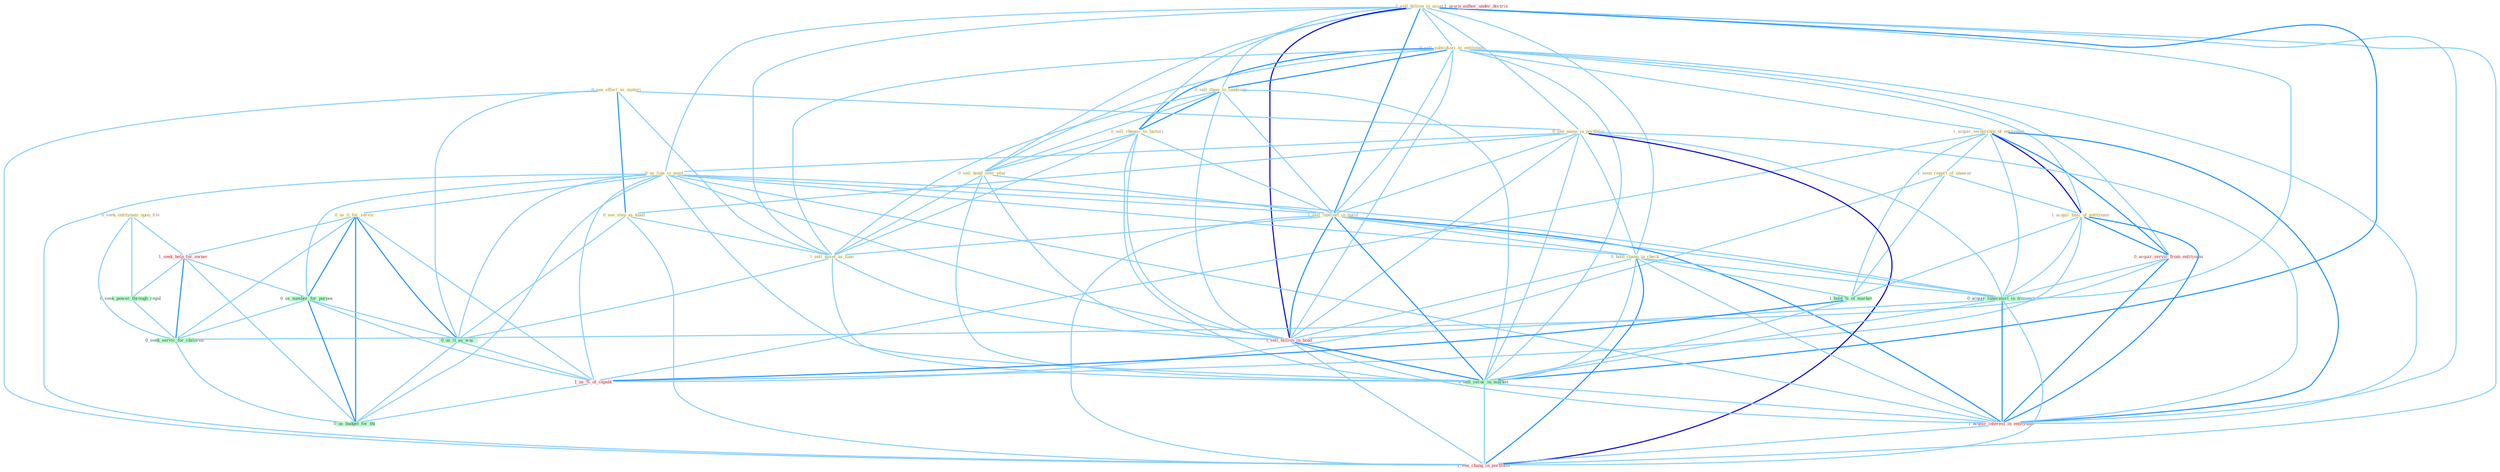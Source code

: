 Graph G{ 
    node
    [shape=polygon,style=filled,width=.5,height=.06,color="#BDFCC9",fixedsize=true,fontsize=4,
    fontcolor="#2f4f4f"];
    {node
    [color="#ffffe0", fontcolor="#8b7d6b"] "1_sell_billion_in_asset " "0_sell_subsidiari_to_entitynam " "0_seek_entitynam_upon_file " "1_acquir_ownership_of_entitynam " "1_seen_report_of_unawar " "0_sell_them_to_landscap " "0_see_effect_as_materi " "1_acquir_busi_of_entitynam " "0_see_name_in_portfolio " "0_see_step_as_knell " "0_sell_chemic_to_factori " "0_sell_bond_over_year " "0_us_line_in_meet " "1_sell_interest_in_build " "0_hold_chang_in_check " "1_sell_asset_as_loan " "0_us_it_for_servic "}
{node [color="#fff0f5", fontcolor="#b22222"] "1_seek_help_for_owner " "0_acquir_servic_from_entitynam " "1_sell_billion_in_bond " "1_usurp_author_under_doctrin " "1_us_%_of_capabl " "1_acquir_interest_in_entitynam " "1_see_chang_in_portfolio "}
edge [color="#B0E2FF"];

	"1_sell_billion_in_asset " -- "0_sell_subsidiari_to_entitynam " [w="1", color="#87cefa" ];
	"1_sell_billion_in_asset " -- "0_sell_them_to_landscap " [w="1", color="#87cefa" ];
	"1_sell_billion_in_asset " -- "0_see_name_in_portfolio " [w="1", color="#87cefa" ];
	"1_sell_billion_in_asset " -- "0_sell_chemic_to_factori " [w="1", color="#87cefa" ];
	"1_sell_billion_in_asset " -- "0_sell_bond_over_year " [w="1", color="#87cefa" ];
	"1_sell_billion_in_asset " -- "0_us_line_in_meet " [w="1", color="#87cefa" ];
	"1_sell_billion_in_asset " -- "1_sell_interest_in_build " [w="2", color="#1e90ff" , len=0.8];
	"1_sell_billion_in_asset " -- "0_hold_chang_in_check " [w="1", color="#87cefa" ];
	"1_sell_billion_in_asset " -- "1_sell_asset_as_loan " [w="1", color="#87cefa" ];
	"1_sell_billion_in_asset " -- "0_acquir_laboratori_in_transact " [w="1", color="#87cefa" ];
	"1_sell_billion_in_asset " -- "1_sell_billion_in_bond " [w="3", color="#0000cd" , len=0.6];
	"1_sell_billion_in_asset " -- "0_sell_secur_in_market " [w="2", color="#1e90ff" , len=0.8];
	"1_sell_billion_in_asset " -- "1_acquir_interest_in_entitynam " [w="1", color="#87cefa" ];
	"1_sell_billion_in_asset " -- "1_see_chang_in_portfolio " [w="1", color="#87cefa" ];
	"0_sell_subsidiari_to_entitynam " -- "1_acquir_ownership_of_entitynam " [w="1", color="#87cefa" ];
	"0_sell_subsidiari_to_entitynam " -- "0_sell_them_to_landscap " [w="2", color="#1e90ff" , len=0.8];
	"0_sell_subsidiari_to_entitynam " -- "1_acquir_busi_of_entitynam " [w="1", color="#87cefa" ];
	"0_sell_subsidiari_to_entitynam " -- "0_sell_chemic_to_factori " [w="2", color="#1e90ff" , len=0.8];
	"0_sell_subsidiari_to_entitynam " -- "0_sell_bond_over_year " [w="1", color="#87cefa" ];
	"0_sell_subsidiari_to_entitynam " -- "1_sell_interest_in_build " [w="1", color="#87cefa" ];
	"0_sell_subsidiari_to_entitynam " -- "1_sell_asset_as_loan " [w="1", color="#87cefa" ];
	"0_sell_subsidiari_to_entitynam " -- "0_acquir_servic_from_entitynam " [w="1", color="#87cefa" ];
	"0_sell_subsidiari_to_entitynam " -- "1_sell_billion_in_bond " [w="1", color="#87cefa" ];
	"0_sell_subsidiari_to_entitynam " -- "0_sell_secur_in_market " [w="1", color="#87cefa" ];
	"0_sell_subsidiari_to_entitynam " -- "1_acquir_interest_in_entitynam " [w="1", color="#87cefa" ];
	"0_seek_entitynam_upon_file " -- "1_seek_help_for_owner " [w="1", color="#87cefa" ];
	"0_seek_entitynam_upon_file " -- "0_seek_power_through_regul " [w="1", color="#87cefa" ];
	"0_seek_entitynam_upon_file " -- "0_seek_servic_for_children " [w="1", color="#87cefa" ];
	"1_acquir_ownership_of_entitynam " -- "1_seen_report_of_unawar " [w="1", color="#87cefa" ];
	"1_acquir_ownership_of_entitynam " -- "1_acquir_busi_of_entitynam " [w="3", color="#0000cd" , len=0.6];
	"1_acquir_ownership_of_entitynam " -- "0_acquir_servic_from_entitynam " [w="2", color="#1e90ff" , len=0.8];
	"1_acquir_ownership_of_entitynam " -- "1_hold_%_of_market " [w="1", color="#87cefa" ];
	"1_acquir_ownership_of_entitynam " -- "0_acquir_laboratori_in_transact " [w="1", color="#87cefa" ];
	"1_acquir_ownership_of_entitynam " -- "1_us_%_of_capabl " [w="1", color="#87cefa" ];
	"1_acquir_ownership_of_entitynam " -- "1_acquir_interest_in_entitynam " [w="2", color="#1e90ff" , len=0.8];
	"1_seen_report_of_unawar " -- "1_acquir_busi_of_entitynam " [w="1", color="#87cefa" ];
	"1_seen_report_of_unawar " -- "1_hold_%_of_market " [w="1", color="#87cefa" ];
	"1_seen_report_of_unawar " -- "1_us_%_of_capabl " [w="1", color="#87cefa" ];
	"0_sell_them_to_landscap " -- "0_sell_chemic_to_factori " [w="2", color="#1e90ff" , len=0.8];
	"0_sell_them_to_landscap " -- "0_sell_bond_over_year " [w="1", color="#87cefa" ];
	"0_sell_them_to_landscap " -- "1_sell_interest_in_build " [w="1", color="#87cefa" ];
	"0_sell_them_to_landscap " -- "1_sell_asset_as_loan " [w="1", color="#87cefa" ];
	"0_sell_them_to_landscap " -- "1_sell_billion_in_bond " [w="1", color="#87cefa" ];
	"0_sell_them_to_landscap " -- "0_sell_secur_in_market " [w="1", color="#87cefa" ];
	"0_see_effect_as_materi " -- "0_see_name_in_portfolio " [w="1", color="#87cefa" ];
	"0_see_effect_as_materi " -- "0_see_step_as_knell " [w="2", color="#1e90ff" , len=0.8];
	"0_see_effect_as_materi " -- "1_sell_asset_as_loan " [w="1", color="#87cefa" ];
	"0_see_effect_as_materi " -- "0_us_it_as_wai " [w="1", color="#87cefa" ];
	"0_see_effect_as_materi " -- "1_see_chang_in_portfolio " [w="1", color="#87cefa" ];
	"1_acquir_busi_of_entitynam " -- "0_acquir_servic_from_entitynam " [w="2", color="#1e90ff" , len=0.8];
	"1_acquir_busi_of_entitynam " -- "1_hold_%_of_market " [w="1", color="#87cefa" ];
	"1_acquir_busi_of_entitynam " -- "0_acquir_laboratori_in_transact " [w="1", color="#87cefa" ];
	"1_acquir_busi_of_entitynam " -- "1_us_%_of_capabl " [w="1", color="#87cefa" ];
	"1_acquir_busi_of_entitynam " -- "1_acquir_interest_in_entitynam " [w="2", color="#1e90ff" , len=0.8];
	"0_see_name_in_portfolio " -- "0_see_step_as_knell " [w="1", color="#87cefa" ];
	"0_see_name_in_portfolio " -- "0_us_line_in_meet " [w="1", color="#87cefa" ];
	"0_see_name_in_portfolio " -- "1_sell_interest_in_build " [w="1", color="#87cefa" ];
	"0_see_name_in_portfolio " -- "0_hold_chang_in_check " [w="1", color="#87cefa" ];
	"0_see_name_in_portfolio " -- "0_acquir_laboratori_in_transact " [w="1", color="#87cefa" ];
	"0_see_name_in_portfolio " -- "1_sell_billion_in_bond " [w="1", color="#87cefa" ];
	"0_see_name_in_portfolio " -- "0_sell_secur_in_market " [w="1", color="#87cefa" ];
	"0_see_name_in_portfolio " -- "1_acquir_interest_in_entitynam " [w="1", color="#87cefa" ];
	"0_see_name_in_portfolio " -- "1_see_chang_in_portfolio " [w="3", color="#0000cd" , len=0.6];
	"0_see_step_as_knell " -- "1_sell_asset_as_loan " [w="1", color="#87cefa" ];
	"0_see_step_as_knell " -- "0_us_it_as_wai " [w="1", color="#87cefa" ];
	"0_see_step_as_knell " -- "1_see_chang_in_portfolio " [w="1", color="#87cefa" ];
	"0_sell_chemic_to_factori " -- "0_sell_bond_over_year " [w="1", color="#87cefa" ];
	"0_sell_chemic_to_factori " -- "1_sell_interest_in_build " [w="1", color="#87cefa" ];
	"0_sell_chemic_to_factori " -- "1_sell_asset_as_loan " [w="1", color="#87cefa" ];
	"0_sell_chemic_to_factori " -- "1_sell_billion_in_bond " [w="1", color="#87cefa" ];
	"0_sell_chemic_to_factori " -- "0_sell_secur_in_market " [w="1", color="#87cefa" ];
	"0_sell_bond_over_year " -- "1_sell_interest_in_build " [w="1", color="#87cefa" ];
	"0_sell_bond_over_year " -- "1_sell_asset_as_loan " [w="1", color="#87cefa" ];
	"0_sell_bond_over_year " -- "1_sell_billion_in_bond " [w="1", color="#87cefa" ];
	"0_sell_bond_over_year " -- "0_sell_secur_in_market " [w="1", color="#87cefa" ];
	"0_us_line_in_meet " -- "1_sell_interest_in_build " [w="1", color="#87cefa" ];
	"0_us_line_in_meet " -- "0_hold_chang_in_check " [w="1", color="#87cefa" ];
	"0_us_line_in_meet " -- "0_us_it_for_servic " [w="1", color="#87cefa" ];
	"0_us_line_in_meet " -- "0_us_number_for_purpos " [w="1", color="#87cefa" ];
	"0_us_line_in_meet " -- "0_acquir_laboratori_in_transact " [w="1", color="#87cefa" ];
	"0_us_line_in_meet " -- "1_sell_billion_in_bond " [w="1", color="#87cefa" ];
	"0_us_line_in_meet " -- "0_us_it_as_wai " [w="1", color="#87cefa" ];
	"0_us_line_in_meet " -- "1_us_%_of_capabl " [w="1", color="#87cefa" ];
	"0_us_line_in_meet " -- "0_sell_secur_in_market " [w="1", color="#87cefa" ];
	"0_us_line_in_meet " -- "1_acquir_interest_in_entitynam " [w="1", color="#87cefa" ];
	"0_us_line_in_meet " -- "1_see_chang_in_portfolio " [w="1", color="#87cefa" ];
	"0_us_line_in_meet " -- "0_us_budget_for_thi " [w="1", color="#87cefa" ];
	"1_sell_interest_in_build " -- "0_hold_chang_in_check " [w="1", color="#87cefa" ];
	"1_sell_interest_in_build " -- "1_sell_asset_as_loan " [w="1", color="#87cefa" ];
	"1_sell_interest_in_build " -- "0_acquir_laboratori_in_transact " [w="1", color="#87cefa" ];
	"1_sell_interest_in_build " -- "1_sell_billion_in_bond " [w="2", color="#1e90ff" , len=0.8];
	"1_sell_interest_in_build " -- "0_sell_secur_in_market " [w="2", color="#1e90ff" , len=0.8];
	"1_sell_interest_in_build " -- "1_acquir_interest_in_entitynam " [w="2", color="#1e90ff" , len=0.8];
	"1_sell_interest_in_build " -- "1_see_chang_in_portfolio " [w="1", color="#87cefa" ];
	"0_hold_chang_in_check " -- "1_hold_%_of_market " [w="1", color="#87cefa" ];
	"0_hold_chang_in_check " -- "0_acquir_laboratori_in_transact " [w="1", color="#87cefa" ];
	"0_hold_chang_in_check " -- "1_sell_billion_in_bond " [w="1", color="#87cefa" ];
	"0_hold_chang_in_check " -- "0_sell_secur_in_market " [w="1", color="#87cefa" ];
	"0_hold_chang_in_check " -- "1_acquir_interest_in_entitynam " [w="1", color="#87cefa" ];
	"0_hold_chang_in_check " -- "1_see_chang_in_portfolio " [w="2", color="#1e90ff" , len=0.8];
	"1_sell_asset_as_loan " -- "1_sell_billion_in_bond " [w="1", color="#87cefa" ];
	"1_sell_asset_as_loan " -- "0_us_it_as_wai " [w="1", color="#87cefa" ];
	"1_sell_asset_as_loan " -- "0_sell_secur_in_market " [w="1", color="#87cefa" ];
	"0_us_it_for_servic " -- "1_seek_help_for_owner " [w="1", color="#87cefa" ];
	"0_us_it_for_servic " -- "0_us_number_for_purpos " [w="2", color="#1e90ff" , len=0.8];
	"0_us_it_for_servic " -- "0_us_it_as_wai " [w="2", color="#1e90ff" , len=0.8];
	"0_us_it_for_servic " -- "1_us_%_of_capabl " [w="1", color="#87cefa" ];
	"0_us_it_for_servic " -- "0_seek_servic_for_children " [w="1", color="#87cefa" ];
	"0_us_it_for_servic " -- "0_us_budget_for_thi " [w="2", color="#1e90ff" , len=0.8];
	"1_seek_help_for_owner " -- "0_seek_power_through_regul " [w="1", color="#87cefa" ];
	"1_seek_help_for_owner " -- "0_us_number_for_purpos " [w="1", color="#87cefa" ];
	"1_seek_help_for_owner " -- "0_seek_servic_for_children " [w="2", color="#1e90ff" , len=0.8];
	"1_seek_help_for_owner " -- "0_us_budget_for_thi " [w="1", color="#87cefa" ];
	"0_acquir_servic_from_entitynam " -- "0_acquir_laboratori_in_transact " [w="1", color="#87cefa" ];
	"0_acquir_servic_from_entitynam " -- "1_acquir_interest_in_entitynam " [w="2", color="#1e90ff" , len=0.8];
	"0_acquir_servic_from_entitynam " -- "0_seek_servic_for_children " [w="1", color="#87cefa" ];
	"1_hold_%_of_market " -- "1_us_%_of_capabl " [w="2", color="#1e90ff" , len=0.8];
	"1_hold_%_of_market " -- "0_sell_secur_in_market " [w="1", color="#87cefa" ];
	"0_seek_power_through_regul " -- "0_seek_servic_for_children " [w="1", color="#87cefa" ];
	"0_us_number_for_purpos " -- "0_us_it_as_wai " [w="1", color="#87cefa" ];
	"0_us_number_for_purpos " -- "1_us_%_of_capabl " [w="1", color="#87cefa" ];
	"0_us_number_for_purpos " -- "0_seek_servic_for_children " [w="1", color="#87cefa" ];
	"0_us_number_for_purpos " -- "0_us_budget_for_thi " [w="2", color="#1e90ff" , len=0.8];
	"0_acquir_laboratori_in_transact " -- "1_sell_billion_in_bond " [w="1", color="#87cefa" ];
	"0_acquir_laboratori_in_transact " -- "0_sell_secur_in_market " [w="1", color="#87cefa" ];
	"0_acquir_laboratori_in_transact " -- "1_acquir_interest_in_entitynam " [w="2", color="#1e90ff" , len=0.8];
	"0_acquir_laboratori_in_transact " -- "1_see_chang_in_portfolio " [w="1", color="#87cefa" ];
	"1_sell_billion_in_bond " -- "0_sell_secur_in_market " [w="2", color="#1e90ff" , len=0.8];
	"1_sell_billion_in_bond " -- "1_acquir_interest_in_entitynam " [w="1", color="#87cefa" ];
	"1_sell_billion_in_bond " -- "1_see_chang_in_portfolio " [w="1", color="#87cefa" ];
	"0_us_it_as_wai " -- "1_us_%_of_capabl " [w="1", color="#87cefa" ];
	"0_us_it_as_wai " -- "0_us_budget_for_thi " [w="1", color="#87cefa" ];
	"1_us_%_of_capabl " -- "0_us_budget_for_thi " [w="1", color="#87cefa" ];
	"0_sell_secur_in_market " -- "1_acquir_interest_in_entitynam " [w="1", color="#87cefa" ];
	"0_sell_secur_in_market " -- "1_see_chang_in_portfolio " [w="1", color="#87cefa" ];
	"1_acquir_interest_in_entitynam " -- "1_see_chang_in_portfolio " [w="1", color="#87cefa" ];
	"0_seek_servic_for_children " -- "0_us_budget_for_thi " [w="1", color="#87cefa" ];
}